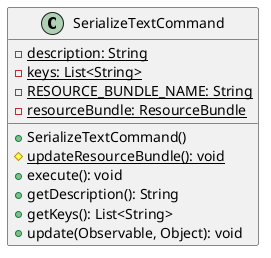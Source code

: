 @startuml

    class SerializeTextCommand {
        {static} -description: String
        {static} -keys: List<String>
        {static} -RESOURCE_BUNDLE_NAME: String
        {static} -resourceBundle: ResourceBundle
        +SerializeTextCommand()
        {static} #updateResourceBundle(): void
        +execute(): void
        +getDescription(): String
        +getKeys(): List<String>
        +update(Observable, Object): void
    }

@enduml

